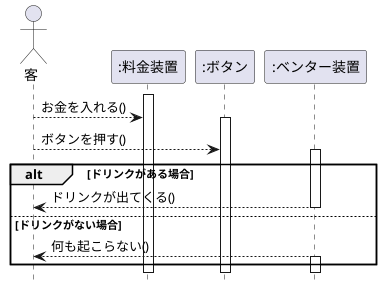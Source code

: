 @startuml 演習6-4-3
hide footbox
Actor 客 as member
participant ":料金装置" as boundary
participant ":ボタン" as control
participant ":ベンター装置" as entity
activate boundary
member --> boundary :お金を入れる()
activate control
member --> control :ボタンを押す()
alt ドリンクがある場合
activate entity
entity --> member :ドリンクが出てくる()
deactivate entity
else ドリンクがない場合
entity --> member :何も起こらない()
activate entity
end alt
@enduml
